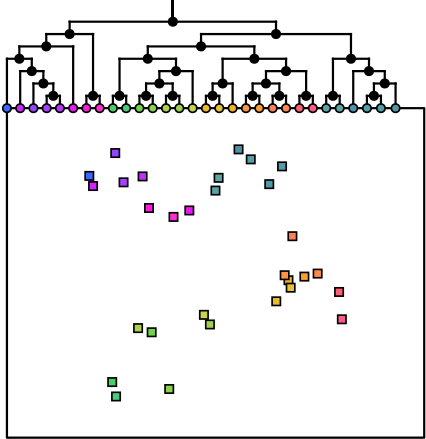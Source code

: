 <?xml version="1.0"?>
<!DOCTYPE ipe SYSTEM "ipe.dtd">
<ipe version="70218" creator="Ipe 7.2.26">
<info created="D:20250120163718" modified="D:20250130143719"/>
<ipestyle name="basic">
<symbol name="arrow/arc(spx)">
<path stroke="sym-stroke" fill="sym-stroke" pen="sym-pen">
0 0 m
-1 0.333 l
-1 -0.333 l
h
</path>
</symbol>
<symbol name="arrow/farc(spx)">
<path stroke="sym-stroke" fill="white" pen="sym-pen">
0 0 m
-1 0.333 l
-1 -0.333 l
h
</path>
</symbol>
<symbol name="arrow/ptarc(spx)">
<path stroke="sym-stroke" fill="sym-stroke" pen="sym-pen">
0 0 m
-1 0.333 l
-0.8 0 l
-1 -0.333 l
h
</path>
</symbol>
<symbol name="arrow/fptarc(spx)">
<path stroke="sym-stroke" fill="white" pen="sym-pen">
0 0 m
-1 0.333 l
-0.8 0 l
-1 -0.333 l
h
</path>
</symbol>
<symbol name="mark/circle(sx)" transformations="translations">
<path fill="sym-stroke">
0.6 0 0 0.6 0 0 e
0.4 0 0 0.4 0 0 e
</path>
</symbol>
<symbol name="mark/disk(sx)" transformations="translations">
<path fill="sym-stroke">
0.6 0 0 0.6 0 0 e
</path>
</symbol>
<symbol name="mark/fdisk(sfx)" transformations="translations">
<group>
<path fill="sym-fill">
0.5 0 0 0.5 0 0 e
</path>
<path fill="sym-stroke" fillrule="eofill">
0.6 0 0 0.6 0 0 e
0.4 0 0 0.4 0 0 e
</path>
</group>
</symbol>
<symbol name="mark/box(sx)" transformations="translations">
<path fill="sym-stroke" fillrule="eofill">
-0.6 -0.6 m
0.6 -0.6 l
0.6 0.6 l
-0.6 0.6 l
h
-0.4 -0.4 m
0.4 -0.4 l
0.4 0.4 l
-0.4 0.4 l
h
</path>
</symbol>
<symbol name="mark/square(sx)" transformations="translations">
<path fill="sym-stroke">
-0.6 -0.6 m
0.6 -0.6 l
0.6 0.6 l
-0.6 0.6 l
h
</path>
</symbol>
<symbol name="mark/fsquare(sfx)" transformations="translations">
<group>
<path fill="sym-fill">
-0.5 -0.5 m
0.5 -0.5 l
0.5 0.5 l
-0.5 0.5 l
h
</path>
<path fill="sym-stroke" fillrule="eofill">
-0.6 -0.6 m
0.6 -0.6 l
0.6 0.6 l
-0.6 0.6 l
h
-0.4 -0.4 m
0.4 -0.4 l
0.4 0.4 l
-0.4 0.4 l
h
</path>
</group>
</symbol>
<symbol name="mark/cross(sx)" transformations="translations">
<group>
<path fill="sym-stroke">
-0.43 -0.57 m
0.57 0.43 l
0.43 0.57 l
-0.57 -0.43 l
h
</path>
<path fill="sym-stroke">
-0.43 0.57 m
0.57 -0.43 l
0.43 -0.57 l
-0.57 0.43 l
h
</path>
</group>
</symbol>
<symbol name="arrow/fnormal(spx)">
<path stroke="sym-stroke" fill="white" pen="sym-pen">
0 0 m
-1 0.333 l
-1 -0.333 l
h
</path>
</symbol>
<symbol name="arrow/pointed(spx)">
<path stroke="sym-stroke" fill="sym-stroke" pen="sym-pen">
0 0 m
-1 0.333 l
-0.8 0 l
-1 -0.333 l
h
</path>
</symbol>
<symbol name="arrow/fpointed(spx)">
<path stroke="sym-stroke" fill="white" pen="sym-pen">
0 0 m
-1 0.333 l
-0.8 0 l
-1 -0.333 l
h
</path>
</symbol>
<symbol name="arrow/linear(spx)">
<path stroke="sym-stroke" pen="sym-pen">
-1 0.333 m
0 0 l
-1 -0.333 l
</path>
</symbol>
<symbol name="arrow/fdouble(spx)">
<path stroke="sym-stroke" fill="white" pen="sym-pen">
0 0 m
-1 0.333 l
-1 -0.333 l
h
-1 0 m
-2 0.333 l
-2 -0.333 l
h
</path>
</symbol>
<symbol name="arrow/double(spx)">
<path stroke="sym-stroke" fill="sym-stroke" pen="sym-pen">
0 0 m
-1 0.333 l
-1 -0.333 l
h
-1 0 m
-2 0.333 l
-2 -0.333 l
h
</path>
</symbol>
<symbol name="arrow/mid-normal(spx)">
<path stroke="sym-stroke" fill="sym-stroke" pen="sym-pen">
0.5 0 m
-0.5 0.333 l
-0.5 -0.333 l
h
</path>
</symbol>
<symbol name="arrow/mid-fnormal(spx)">
<path stroke="sym-stroke" fill="white" pen="sym-pen">
0.5 0 m
-0.5 0.333 l
-0.5 -0.333 l
h
</path>
</symbol>
<symbol name="arrow/mid-pointed(spx)">
<path stroke="sym-stroke" fill="sym-stroke" pen="sym-pen">
0.5 0 m
-0.5 0.333 l
-0.3 0 l
-0.5 -0.333 l
h
</path>
</symbol>
<symbol name="arrow/mid-fpointed(spx)">
<path stroke="sym-stroke" fill="white" pen="sym-pen">
0.5 0 m
-0.5 0.333 l
-0.3 0 l
-0.5 -0.333 l
h
</path>
</symbol>
<symbol name="arrow/mid-double(spx)">
<path stroke="sym-stroke" fill="sym-stroke" pen="sym-pen">
1 0 m
0 0.333 l
0 -0.333 l
h
0 0 m
-1 0.333 l
-1 -0.333 l
h
</path>
</symbol>
<symbol name="arrow/mid-fdouble(spx)">
<path stroke="sym-stroke" fill="white" pen="sym-pen">
1 0 m
0 0.333 l
0 -0.333 l
h
0 0 m
-1 0.333 l
-1 -0.333 l
h
</path>
</symbol>
<anglesize name="22.5 deg" value="22.5"/>
<anglesize name="30 deg" value="30"/>
<anglesize name="45 deg" value="45"/>
<anglesize name="60 deg" value="60"/>
<anglesize name="90 deg" value="90"/>
<arrowsize name="large" value="10"/>
<arrowsize name="small" value="5"/>
<arrowsize name="tiny" value="3"/>
<color name="blue" value="0 0 1"/>
<color name="brown" value="0.647 0.165 0.165"/>
<color name="darkblue" value="0 0 0.545"/>
<color name="darkcyan" value="0 0.545 0.545"/>
<color name="darkgray" value="0.663"/>
<color name="darkgreen" value="0 0.392 0"/>
<color name="darkmagenta" value="0.545 0 0.545"/>
<color name="darkorange" value="1 0.549 0"/>
<color name="darkred" value="0.545 0 0"/>
<color name="gold" value="1 0.843 0"/>
<color name="gray" value="0.745"/>
<color name="green" value="0 1 0"/>
<color name="lightblue" value="0.678 0.847 0.902"/>
<color name="lightcyan" value="0.878 1 1"/>
<color name="lightgray" value="0.827"/>
<color name="lightgreen" value="0.565 0.933 0.565"/>
<color name="lightyellow" value="1 1 0.878"/>
<color name="navy" value="0 0 0.502"/>
<color name="orange" value="1 0.647 0"/>
<color name="pink" value="1 0.753 0.796"/>
<color name="purple" value="0.627 0.125 0.941"/>
<color name="red" value="1 0 0"/>
<color name="seagreen" value="0.18 0.545 0.341"/>
<color name="turquoise" value="0.251 0.878 0.816"/>
<color name="violet" value="0.933 0.51 0.933"/>
<color name="yellow" value="1 1 0"/>
<dashstyle name="dash dot dotted" value="[4 2 1 2 1 2] 0"/>
<dashstyle name="dash dotted" value="[4 2 1 2] 0"/>
<dashstyle name="dashed" value="[4] 0"/>
<dashstyle name="dotted" value="[1 3] 0"/>
<gridsize name="10 pts (~3.5 mm)" value="10"/>
<gridsize name="14 pts (~5 mm)" value="14"/>
<gridsize name="16 pts (~6 mm)" value="16"/>
<gridsize name="20 pts (~7 mm)" value="20"/>
<gridsize name="28 pts (~10 mm)" value="28"/>
<gridsize name="32 pts (~12 mm)" value="32"/>
<gridsize name="4 pts" value="4"/>
<gridsize name="56 pts (~20 mm)" value="56"/>
<gridsize name="8 pts (~3 mm)" value="8"/>
<opacity name="10%" value="0.1"/>
<opacity name="30%" value="0.3"/>
<opacity name="50%" value="0.5"/>
<opacity name="75%" value="0.75"/>
<pen name="fat" value="1.2"/>
<pen name="heavier" value="0.8"/>
<pen name="ultrafat" value="2"/>
<symbolsize name="large" value="5"/>
<symbolsize name="small" value="2"/>
<symbolsize name="tiny" value="1.1"/>
<textsize name="Huge" value="\Huge"/>
<textsize name="LARGE" value="\LARGE"/>
<textsize name="Large" value="\Large"/>
<textsize name="footnote" value="\footnotesize"/>
<textsize name="huge" value="\huge"/>
<textsize name="large" value="\large"/>
<textsize name="script" value="\scriptsize"/>
<textsize name="small" value="\small"/>
<textsize name="tiny" value="\tiny"/>
<textstyle name="center" begin="\begin{center}" end="\end{center}"/>
<textstyle name="item" begin="\begin{itemize}\item{}" end="\end{itemize}"/>
<textstyle name="itemize" begin="\begin{itemize}" end="\end{itemize}"/>
<tiling name="falling" angle="-60" step="4" width="1"/>
<tiling name="rising" angle="30" step="4" width="1"/>
</ipestyle>
<page>
<layer name="alpha"/>
<view layers="alpha" active="alpha"/>
<path layer="alpha" matrix="14.8262 0 0 14.8262 224.922 438.498" stroke="0" pen="heavier" cap="2" opacity="255" stroke-opacity="opaque">
-4.26481 -3.96184 m
5.8672 -3.96184 l
5.8672 4.03816 l
-4.26481 4.03816 l
-4.26481 -3.96184 l
h
</path>
<path matrix="14.8262 0 0 14.8262 224.922 438.498" stroke="0" pen="heavier" cap="2" opacity="255" stroke-opacity="opaque">
-0.236851 6.13816 m
-0.236851 6.63816 l
</path>
<path matrix="14.8262 0 0 14.8262 224.922 438.498" stroke="0" pen="heavier" cap="2" opacity="255" stroke-opacity="opaque">
-0.236851 6.13816 m
-0.236851 6.63816 l
</path>
<path matrix="14.8262 0 0 14.8262 224.922 438.498" stroke="0" pen="heavier" cap="2" opacity="255" stroke-opacity="opaque">
3.16222 4.33816 m
2.83703 4.33816 l
</path>
<path matrix="14.8262 0 0 14.8262 224.922 438.498" stroke="0" pen="heavier" cap="2" opacity="255" stroke-opacity="opaque">
3.16222 4.03816 m
3.16222 4.33816 l
</path>
<path matrix="14.8262 0 0 14.8262 224.922 438.498" stroke="0" pen="heavier" cap="2" opacity="255" stroke-opacity="opaque">
2.83703 4.03816 m
2.83703 4.33816 l
</path>
<path matrix="14.8262 0 0 14.8262 224.922 438.498" stroke="0" pen="heavier" cap="2" opacity="255" stroke-opacity="opaque">
-0.236851 6.13816 m
-0.236851 6.63816 l
</path>
<path matrix="14.8262 0 0 14.8262 224.922 438.498" stroke="0" pen="heavier" cap="2" opacity="255" stroke-opacity="opaque">
-0.236851 6.13816 m
-0.236851 6.63816 l
</path>
<path matrix="14.8262 0 0 14.8262 224.922 438.498" stroke="0" pen="heavier" cap="2" opacity="255" stroke-opacity="opaque">
-0.236851 6.13816 m
-0.236851 6.63816 l
</path>
<path matrix="14.8262 0 0 14.8262 224.922 438.498" stroke="0" pen="heavier" cap="2" opacity="255" stroke-opacity="opaque">
2.1873 4.33816 m
2.51204 4.33816 l
</path>
<path matrix="14.8262 0 0 14.8262 224.922 438.498" stroke="0" pen="heavier" cap="2" opacity="255" stroke-opacity="opaque">
2.1873 4.03816 m
2.1873 4.33816 l
</path>
<path matrix="14.8262 0 0 14.8262 224.922 438.498" stroke="0" pen="heavier" cap="2" opacity="255" stroke-opacity="opaque">
2.51204 4.03816 m
2.51204 4.33816 l
</path>
<path matrix="14.8262 0 0 14.8262 224.922 438.498" stroke="0" pen="heavier" cap="2" opacity="255" stroke-opacity="opaque">
-0.236851 6.13816 m
-0.236851 6.63816 l
</path>
<path matrix="14.8262 0 0 14.8262 224.922 438.498" stroke="0" pen="heavier" cap="2" opacity="255" stroke-opacity="opaque">
-0.236851 6.13816 m
-0.236851 6.63816 l
</path>
<path matrix="14.8262 0 0 14.8262 224.922 438.498" stroke="0" pen="heavier" cap="2" opacity="255" stroke-opacity="opaque">
-0.236851 6.13816 m
-0.236851 6.63816 l
</path>
<path matrix="14.8262 0 0 14.8262 224.922 438.498" stroke="0" pen="heavier" cap="2" opacity="255" stroke-opacity="opaque">
1.53871 4.33816 m
1.8629 4.33816 l
</path>
<path matrix="14.8262 0 0 14.8262 224.922 438.498" stroke="0" pen="heavier" cap="2" opacity="255" stroke-opacity="opaque">
1.53871 4.03816 m
1.53871 4.33816 l
</path>
<path matrix="14.8262 0 0 14.8262 224.922 438.498" stroke="0" pen="heavier" cap="2" opacity="255" stroke-opacity="opaque">
1.8629 4.03816 m
1.8629 4.33816 l
</path>
<path matrix="14.8262 0 0 14.8262 224.922 438.498" stroke="0" pen="heavier" cap="2" opacity="255" stroke-opacity="opaque">
-0.236851 6.13816 m
-0.236851 6.63816 l
</path>
<path matrix="14.8262 0 0 14.8262 224.922 438.498" stroke="0" pen="heavier" cap="2" opacity="255" stroke-opacity="opaque">
2.34967 4.63816 m
1.70081 4.63816 l
</path>
<path matrix="14.8262 0 0 14.8262 224.922 438.498" stroke="0" pen="heavier" cap="2" opacity="255" stroke-opacity="opaque">
2.34967 4.33816 m
2.34967 4.63816 l
</path>
<path matrix="14.8262 0 0 14.8262 224.922 438.498" stroke="0" pen="heavier" cap="2" opacity="255" stroke-opacity="opaque">
1.70081 4.33816 m
1.70081 4.63816 l
</path>
<path matrix="14.8262 0 0 14.8262 224.922 438.498" stroke="0" pen="heavier" cap="2" opacity="255" stroke-opacity="opaque">
-0.236851 6.13816 m
-0.236851 6.63816 l
</path>
<path matrix="14.8262 0 0 14.8262 224.922 438.498" stroke="0" pen="heavier" cap="2" opacity="255" stroke-opacity="opaque">
2.99962 4.93816 m
2.02524 4.93816 l
</path>
<path matrix="14.8262 0 0 14.8262 224.922 438.498" stroke="0" pen="heavier" cap="2" opacity="255" stroke-opacity="opaque">
2.99962 4.33816 m
2.99962 4.93816 l
</path>
<path matrix="14.8262 0 0 14.8262 224.922 438.498" stroke="0" pen="heavier" cap="2" opacity="255" stroke-opacity="opaque">
2.02524 4.63816 m
2.02524 4.93816 l
</path>
<path matrix="14.8262 0 0 14.8262 224.922 438.498" stroke="0" pen="heavier" cap="2" opacity="255" stroke-opacity="opaque">
-0.236851 6.13816 m
-0.236851 6.63816 l
</path>
<path matrix="14.8262 0 0 14.8262 224.922 438.498" stroke="0" pen="heavier" cap="2" opacity="255" stroke-opacity="opaque">
-0.236851 6.13816 m
-0.236851 6.63816 l
</path>
<path matrix="14.8262 0 0 14.8262 224.922 438.498" stroke="0" pen="heavier" cap="2" opacity="255" stroke-opacity="opaque">
-0.236851 6.13816 m
-0.236851 6.63816 l
</path>
<path matrix="14.8262 0 0 14.8262 224.922 438.498" stroke="0" pen="heavier" cap="2" opacity="255" stroke-opacity="opaque">
-0.236851 6.13816 m
-0.236851 6.63816 l
</path>
<path matrix="14.8262 0 0 14.8262 224.922 438.498" stroke="0" pen="heavier" cap="2" opacity="255" stroke-opacity="opaque">
0.567373 4.33816 m
0.891006 4.33816 l
</path>
<path matrix="14.8262 0 0 14.8262 224.922 438.498" stroke="0" pen="heavier" cap="2" opacity="255" stroke-opacity="opaque">
0.567373 4.03816 m
0.567373 4.33816 l
</path>
<path matrix="14.8262 0 0 14.8262 224.922 438.498" stroke="0" pen="heavier" cap="2" opacity="255" stroke-opacity="opaque">
0.891006 4.03816 m
0.891006 4.33816 l
</path>
<path matrix="14.8262 0 0 14.8262 224.922 438.498" stroke="0" pen="heavier" cap="2" opacity="255" stroke-opacity="opaque">
-0.236851 6.13816 m
-0.236851 6.63816 l
</path>
<path matrix="14.8262 0 0 14.8262 224.922 438.498" stroke="0" pen="heavier" cap="2" opacity="255" stroke-opacity="opaque">
1.21477 4.63816 m
0.729189 4.63816 l
</path>
<path matrix="14.8262 0 0 14.8262 224.922 438.498" stroke="0" pen="heavier" cap="2" opacity="255" stroke-opacity="opaque">
1.21477 4.03816 m
1.21477 4.63816 l
</path>
<path matrix="14.8262 0 0 14.8262 224.922 438.498" stroke="0" pen="heavier" cap="2" opacity="255" stroke-opacity="opaque">
0.729189 4.33816 m
0.729189 4.63816 l
</path>
<path matrix="14.8262 0 0 14.8262 224.922 438.498" stroke="0" pen="heavier" cap="2" opacity="255" stroke-opacity="opaque">
-0.236851 6.13816 m
-0.236851 6.63816 l
</path>
<path matrix="14.8262 0 0 14.8262 224.922 438.498" stroke="0" pen="heavier" cap="2" opacity="255" stroke-opacity="opaque">
2.51243 5.23816 m
0.971978 5.23816 l
</path>
<path matrix="14.8262 0 0 14.8262 224.922 438.498" stroke="0" pen="heavier" cap="2" opacity="255" stroke-opacity="opaque">
2.51243 4.93816 m
2.51243 5.23816 l
</path>
<path matrix="14.8262 0 0 14.8262 224.922 438.498" stroke="0" pen="heavier" cap="2" opacity="255" stroke-opacity="opaque">
0.971978 4.63816 m
0.971978 5.23816 l
</path>
<path matrix="14.8262 0 0 14.8262 224.922 438.498" stroke="0" pen="heavier" cap="2" opacity="255" stroke-opacity="opaque">
-0.236851 6.13816 m
-0.236851 6.63816 l
</path>
<path matrix="14.8262 0 0 14.8262 224.922 438.498" stroke="0" pen="heavier" cap="2" opacity="255" stroke-opacity="opaque">
-0.236851 6.13816 m
-0.236851 6.63816 l
</path>
<path matrix="14.8262 0 0 14.8262 224.922 438.498" stroke="0" pen="heavier" cap="2" opacity="255" stroke-opacity="opaque">
-0.236851 6.13816 m
-0.236851 6.63816 l
</path>
<path matrix="14.8262 0 0 14.8262 224.922 438.498" stroke="0" pen="heavier" cap="2" opacity="255" stroke-opacity="opaque">
-0.236851 6.13816 m
-0.236851 6.63816 l
</path>
<path matrix="14.8262 0 0 14.8262 224.922 438.498" stroke="0" pen="heavier" cap="2" opacity="255" stroke-opacity="opaque">
-0.402347 4.33816 m
-0.0793523 4.33816 l
</path>
<path matrix="14.8262 0 0 14.8262 224.922 438.498" stroke="0" pen="heavier" cap="2" opacity="255" stroke-opacity="opaque">
-0.402347 4.03816 m
-0.402347 4.33816 l
</path>
<path matrix="14.8262 0 0 14.8262 224.922 438.498" stroke="0" pen="heavier" cap="2" opacity="255" stroke-opacity="opaque">
-0.0793523 4.03816 m
-0.0793523 4.33816 l
</path>
<path matrix="14.8262 0 0 14.8262 224.922 438.498" stroke="0" pen="heavier" cap="2" opacity="255" stroke-opacity="opaque">
-0.236851 6.13816 m
-0.236851 6.63816 l
</path>
<path matrix="14.8262 0 0 14.8262 224.922 438.498" stroke="0" pen="heavier" cap="2" opacity="255" stroke-opacity="opaque">
-0.236851 6.13816 m
-0.236851 6.63816 l
</path>
<path matrix="14.8262 0 0 14.8262 224.922 438.498" stroke="0" pen="heavier" cap="2" opacity="255" stroke-opacity="opaque">
-0.236851 6.13816 m
-0.236851 6.63816 l
</path>
<path matrix="14.8262 0 0 14.8262 224.922 438.498" stroke="0" pen="heavier" cap="2" opacity="255" stroke-opacity="opaque">
-0.725016 4.33816 m
-1.04746 4.33816 l
</path>
<path matrix="14.8262 0 0 14.8262 224.922 438.498" stroke="0" pen="heavier" cap="2" opacity="255" stroke-opacity="opaque">
-0.725016 4.03816 m
-0.725016 4.33816 l
</path>
<path matrix="14.8262 0 0 14.8262 224.922 438.498" stroke="0" pen="heavier" cap="2" opacity="255" stroke-opacity="opaque">
-1.04746 4.03816 m
-1.04746 4.33816 l
</path>
<path matrix="14.8262 0 0 14.8262 224.922 438.498" stroke="0" pen="heavier" cap="2" opacity="255" stroke-opacity="opaque">
-0.236851 6.13816 m
-0.236851 6.63816 l
</path>
<path matrix="14.8262 0 0 14.8262 224.922 438.498" stroke="0" pen="heavier" cap="2" opacity="255" stroke-opacity="opaque">
-0.24085 4.63816 m
-0.886238 4.63816 l
</path>
<path matrix="14.8262 0 0 14.8262 224.922 438.498" stroke="0" pen="heavier" cap="2" opacity="255" stroke-opacity="opaque">
-0.24085 4.33816 m
-0.24085 4.63816 l
</path>
<path matrix="14.8262 0 0 14.8262 224.922 438.498" stroke="0" pen="heavier" cap="2" opacity="255" stroke-opacity="opaque">
-0.886238 4.33816 m
-0.886238 4.63816 l
</path>
<path matrix="14.8262 0 0 14.8262 224.922 438.498" stroke="0" pen="heavier" cap="2" opacity="255" stroke-opacity="opaque">
-0.236851 6.13816 m
-0.236851 6.63816 l
</path>
<path matrix="14.8262 0 0 14.8262 224.922 438.498" stroke="0" pen="heavier" cap="2" opacity="255" stroke-opacity="opaque">
0.243866 4.93816 m
-0.563544 4.93816 l
</path>
<path matrix="14.8262 0 0 14.8262 224.922 438.498" stroke="0" pen="heavier" cap="2" opacity="255" stroke-opacity="opaque">
0.243866 4.03816 m
0.243866 4.93816 l
</path>
<path matrix="14.8262 0 0 14.8262 224.922 438.498" stroke="0" pen="heavier" cap="2" opacity="255" stroke-opacity="opaque">
-0.563544 4.63816 m
-0.563544 4.93816 l
</path>
<path matrix="14.8262 0 0 14.8262 224.922 438.498" stroke="0" pen="heavier" cap="2" opacity="255" stroke-opacity="opaque">
-0.236851 6.13816 m
-0.236851 6.63816 l
</path>
<path matrix="14.8262 0 0 14.8262 224.922 438.498" stroke="0" pen="heavier" cap="2" opacity="255" stroke-opacity="opaque">
-0.236851 6.13816 m
-0.236851 6.63816 l
</path>
<path matrix="14.8262 0 0 14.8262 224.922 438.498" stroke="0" pen="heavier" cap="2" opacity="255" stroke-opacity="opaque">
-0.236851 6.13816 m
-0.236851 6.63816 l
</path>
<path matrix="14.8262 0 0 14.8262 224.922 438.498" stroke="0" pen="heavier" cap="2" opacity="255" stroke-opacity="opaque">
-1.69172 4.33816 m
-1.3697 4.33816 l
</path>
<path matrix="14.8262 0 0 14.8262 224.922 438.498" stroke="0" pen="heavier" cap="2" opacity="255" stroke-opacity="opaque">
-1.69172 4.03816 m
-1.69172 4.33816 l
</path>
<path matrix="14.8262 0 0 14.8262 224.922 438.498" stroke="0" pen="heavier" cap="2" opacity="255" stroke-opacity="opaque">
-1.3697 4.03816 m
-1.3697 4.33816 l
</path>
<path matrix="14.8262 0 0 14.8262 224.922 438.498" stroke="0" pen="heavier" cap="2" opacity="255" stroke-opacity="opaque">
-0.236851 6.13816 m
-0.236851 6.63816 l
</path>
<path matrix="14.8262 0 0 14.8262 224.922 438.498" stroke="0" pen="heavier" cap="2" opacity="255" stroke-opacity="opaque">
-0.159839 5.23816 m
-1.53071 5.23816 l
</path>
<path matrix="14.8262 0 0 14.8262 224.922 438.498" stroke="0" pen="heavier" cap="2" opacity="255" stroke-opacity="opaque">
-0.159839 4.93816 m
-0.159839 5.23816 l
</path>
<path matrix="14.8262 0 0 14.8262 224.922 438.498" stroke="0" pen="heavier" cap="2" opacity="255" stroke-opacity="opaque">
-1.53071 4.33816 m
-1.53071 5.23816 l
</path>
<path matrix="14.8262 0 0 14.8262 224.922 438.498" stroke="0" pen="heavier" cap="2" opacity="255" stroke-opacity="opaque">
-0.236851 6.13816 m
-0.236851 6.63816 l
</path>
<path matrix="14.8262 0 0 14.8262 224.922 438.498" stroke="0" pen="heavier" cap="2" opacity="255" stroke-opacity="opaque">
1.7422 5.53816 m
-0.845273 5.53816 l
</path>
<path matrix="14.8262 0 0 14.8262 224.922 438.498" stroke="0" pen="heavier" cap="2" opacity="255" stroke-opacity="opaque">
1.7422 5.23816 m
1.7422 5.53816 l
</path>
<path matrix="14.8262 0 0 14.8262 224.922 438.498" stroke="0" pen="heavier" cap="2" opacity="255" stroke-opacity="opaque">
-0.845273 5.23816 m
-0.845273 5.53816 l
</path>
<path matrix="14.8262 0 0 14.8262 224.922 438.498" stroke="0" pen="heavier" cap="2" opacity="255" stroke-opacity="opaque">
-0.236851 6.13816 m
-0.236851 6.63816 l
</path>
<path matrix="14.8262 0 0 14.8262 224.922 438.498" stroke="0" pen="heavier" cap="2" opacity="255" stroke-opacity="opaque">
-0.236851 6.13816 m
-0.236851 6.63816 l
</path>
<path matrix="14.8262 0 0 14.8262 224.922 438.498" stroke="0" pen="heavier" cap="2" opacity="255" stroke-opacity="opaque">
-0.236851 6.13816 m
-0.236851 6.63816 l
</path>
<path matrix="14.8262 0 0 14.8262 224.922 438.498" stroke="0" pen="heavier" cap="2" opacity="255" stroke-opacity="opaque">
3.81456 4.33816 m
3.48767 4.33816 l
</path>
<path matrix="14.8262 0 0 14.8262 224.922 438.498" stroke="0" pen="heavier" cap="2" opacity="255" stroke-opacity="opaque">
3.81456 4.03816 m
3.81456 4.33816 l
</path>
<path matrix="14.8262 0 0 14.8262 224.922 438.498" stroke="0" pen="heavier" cap="2" opacity="255" stroke-opacity="opaque">
3.48767 4.03816 m
3.48767 4.33816 l
</path>
<path matrix="14.8262 0 0 14.8262 224.922 438.498" stroke="0" pen="heavier" cap="2" opacity="255" stroke-opacity="opaque">
-0.236851 6.13816 m
-0.236851 6.63816 l
</path>
<path matrix="14.8262 0 0 14.8262 224.922 438.498" stroke="0" pen="heavier" cap="2" opacity="255" stroke-opacity="opaque">
-0.236851 6.13816 m
-0.236851 6.63816 l
</path>
<path matrix="14.8262 0 0 14.8262 224.922 438.498" stroke="0" pen="heavier" cap="2" opacity="255" stroke-opacity="opaque">
-0.236851 6.13816 m
-0.236851 6.63816 l
</path>
<path matrix="14.8262 0 0 14.8262 224.922 438.498" stroke="0" pen="heavier" cap="2" opacity="255" stroke-opacity="opaque">
4.47633 4.33816 m
4.81596 4.33816 l
</path>
<path matrix="14.8262 0 0 14.8262 224.922 438.498" stroke="0" pen="heavier" cap="2" opacity="255" stroke-opacity="opaque">
4.47633 4.03816 m
4.47633 4.33816 l
</path>
<path matrix="14.8262 0 0 14.8262 224.922 438.498" stroke="0" pen="heavier" cap="2" opacity="255" stroke-opacity="opaque">
4.81596 4.03816 m
4.81596 4.33816 l
</path>
<path matrix="14.8262 0 0 14.8262 224.922 438.498" stroke="0" pen="heavier" cap="2" opacity="255" stroke-opacity="opaque">
-0.236851 6.13816 m
-0.236851 6.63816 l
</path>
<path matrix="14.8262 0 0 14.8262 224.922 438.498" stroke="0" pen="heavier" cap="2" opacity="255" stroke-opacity="opaque">
-0.236851 6.13816 m
-0.236851 6.63816 l
</path>
<path matrix="14.8262 0 0 14.8262 224.922 438.498" stroke="0" pen="heavier" cap="2" opacity="255" stroke-opacity="opaque">
4.64615 4.63816 m
5.1715 4.63816 l
</path>
<path matrix="14.8262 0 0 14.8262 224.922 438.498" stroke="0" pen="heavier" cap="2" opacity="255" stroke-opacity="opaque">
4.64615 4.33816 m
4.64615 4.63816 l
</path>
<path matrix="14.8262 0 0 14.8262 224.922 438.498" stroke="0" pen="heavier" cap="2" opacity="255" stroke-opacity="opaque">
5.1715 4.03816 m
5.1715 4.63816 l
</path>
<path matrix="14.8262 0 0 14.8262 224.922 438.498" stroke="0" pen="heavier" cap="2" opacity="255" stroke-opacity="opaque">
-0.236851 6.13816 m
-0.236851 6.63816 l
</path>
<path matrix="14.8262 0 0 14.8262 224.922 438.498" stroke="0" pen="heavier" cap="2" opacity="255" stroke-opacity="opaque">
-0.236851 6.13816 m
-0.236851 6.63816 l
</path>
<path matrix="14.8262 0 0 14.8262 224.922 438.498" stroke="0" pen="heavier" cap="2" opacity="255" stroke-opacity="opaque">
4.90883 4.93816 m
4.14369 4.93816 l
</path>
<path matrix="14.8262 0 0 14.8262 224.922 438.498" stroke="0" pen="heavier" cap="2" opacity="255" stroke-opacity="opaque">
4.90883 4.63816 m
4.90883 4.93816 l
</path>
<path matrix="14.8262 0 0 14.8262 224.922 438.498" stroke="0" pen="heavier" cap="2" opacity="255" stroke-opacity="opaque">
4.14369 4.03816 m
4.14369 4.93816 l
</path>
<path matrix="14.8262 0 0 14.8262 224.922 438.498" stroke="0" pen="heavier" cap="2" opacity="255" stroke-opacity="opaque">
-0.236851 6.13816 m
-0.236851 6.63816 l
</path>
<path matrix="14.8262 0 0 14.8262 224.922 438.498" stroke="0" pen="heavier" cap="2" opacity="255" stroke-opacity="opaque">
3.65111 5.23816 m
4.52626 5.23816 l
</path>
<path matrix="14.8262 0 0 14.8262 224.922 438.498" stroke="0" pen="heavier" cap="2" opacity="255" stroke-opacity="opaque">
3.65111 4.33816 m
3.65111 5.23816 l
</path>
<path matrix="14.8262 0 0 14.8262 224.922 438.498" stroke="0" pen="heavier" cap="2" opacity="255" stroke-opacity="opaque">
4.52626 4.93816 m
4.52626 5.23816 l
</path>
<path matrix="14.8262 0 0 14.8262 224.922 438.498" stroke="0" pen="heavier" cap="2" opacity="255" stroke-opacity="opaque">
-0.236851 6.13816 m
-0.236851 6.63816 l
</path>
<path matrix="14.8262 0 0 14.8262 224.922 438.498" stroke="0" pen="heavier" cap="2" opacity="255" stroke-opacity="opaque">
0.448466 5.83816 m
4.08869 5.83816 l
</path>
<path matrix="14.8262 0 0 14.8262 224.922 438.498" stroke="0" pen="heavier" cap="2" opacity="255" stroke-opacity="opaque">
0.448466 5.53816 m
0.448466 5.83816 l
</path>
<path matrix="14.8262 0 0 14.8262 224.922 438.498" stroke="0" pen="heavier" cap="2" opacity="255" stroke-opacity="opaque">
4.08869 5.23816 m
4.08869 5.83816 l
</path>
<path matrix="14.8262 0 0 14.8262 224.922 438.498" stroke="0" pen="heavier" cap="2" opacity="255" stroke-opacity="opaque">
-0.236851 6.13816 m
-0.236851 6.63816 l
</path>
<path matrix="14.8262 0 0 14.8262 224.922 438.498" stroke="0" pen="heavier" cap="2" opacity="255" stroke-opacity="opaque">
-0.236851 6.13816 m
-0.236851 6.63816 l
</path>
<path matrix="14.8262 0 0 14.8262 224.922 438.498" stroke="0" pen="heavier" cap="2" opacity="255" stroke-opacity="opaque">
-0.236851 6.13816 m
-0.236851 6.63816 l
</path>
<path matrix="14.8262 0 0 14.8262 224.922 438.498" stroke="0" pen="heavier" cap="2" opacity="255" stroke-opacity="opaque">
-0.236851 6.13816 m
-0.236851 6.63816 l
</path>
<path matrix="14.8262 0 0 14.8262 224.922 438.498" stroke="0" pen="heavier" cap="2" opacity="255" stroke-opacity="opaque">
-0.236851 6.13816 m
-0.236851 6.63816 l
</path>
<path matrix="14.8262 0 0 14.8262 224.922 438.498" stroke="0" pen="heavier" cap="2" opacity="255" stroke-opacity="opaque">
-3.3001 4.33816 m
-2.97853 4.33816 l
</path>
<path matrix="14.8262 0 0 14.8262 224.922 438.498" stroke="0" pen="heavier" cap="2" opacity="255" stroke-opacity="opaque">
-3.3001 4.03816 m
-3.3001 4.33816 l
</path>
<path matrix="14.8262 0 0 14.8262 224.922 438.498" stroke="0" pen="heavier" cap="2" opacity="255" stroke-opacity="opaque">
-2.97853 4.03816 m
-2.97853 4.33816 l
</path>
<path matrix="14.8262 0 0 14.8262 224.922 438.498" stroke="0" pen="heavier" cap="2" opacity="255" stroke-opacity="opaque">
-0.236851 6.13816 m
-0.236851 6.63816 l
</path>
<path matrix="14.8262 0 0 14.8262 224.922 438.498" stroke="0" pen="heavier" cap="2" opacity="255" stroke-opacity="opaque">
-3.62165 4.63816 m
-3.13932 4.63816 l
</path>
<path matrix="14.8262 0 0 14.8262 224.922 438.498" stroke="0" pen="heavier" cap="2" opacity="255" stroke-opacity="opaque">
-3.62165 4.03816 m
-3.62165 4.63816 l
</path>
<path matrix="14.8262 0 0 14.8262 224.922 438.498" stroke="0" pen="heavier" cap="2" opacity="255" stroke-opacity="opaque">
-3.13932 4.33816 m
-3.13932 4.63816 l
</path>
<path matrix="14.8262 0 0 14.8262 224.922 438.498" stroke="0" pen="heavier" cap="2" opacity="255" stroke-opacity="opaque">
-0.236851 6.13816 m
-0.236851 6.63816 l
</path>
<path matrix="14.8262 0 0 14.8262 224.922 438.498" stroke="0" pen="heavier" cap="2" opacity="255" stroke-opacity="opaque">
-0.236851 6.13816 m
-0.236851 6.63816 l
</path>
<path matrix="14.8262 0 0 14.8262 224.922 438.498" stroke="0" pen="heavier" cap="2" opacity="255" stroke-opacity="opaque">
-3.38048 4.93816 m
-3.94321 4.93816 l
</path>
<path matrix="14.8262 0 0 14.8262 224.922 438.498" stroke="0" pen="heavier" cap="2" opacity="255" stroke-opacity="opaque">
-3.38048 4.63816 m
-3.38048 4.93816 l
</path>
<path matrix="14.8262 0 0 14.8262 224.922 438.498" stroke="0" pen="heavier" cap="2" opacity="255" stroke-opacity="opaque">
-3.94321 4.03816 m
-3.94321 4.93816 l
</path>
<path matrix="14.8262 0 0 14.8262 224.922 438.498" stroke="0" pen="heavier" cap="2" opacity="255" stroke-opacity="opaque">
-0.236851 6.13816 m
-0.236851 6.63816 l
</path>
<path matrix="14.8262 0 0 14.8262 224.922 438.498" stroke="0" pen="heavier" cap="2" opacity="255" stroke-opacity="opaque">
-4.26481 5.23816 m
-3.66185 5.23816 l
</path>
<path matrix="14.8262 0 0 14.8262 224.922 438.498" stroke="0" pen="heavier" cap="2" opacity="255" stroke-opacity="opaque">
-4.26481 4.03816 m
-4.26481 5.23816 l
</path>
<path matrix="14.8262 0 0 14.8262 224.922 438.498" stroke="0" pen="heavier" cap="2" opacity="255" stroke-opacity="opaque">
-3.66185 4.93816 m
-3.66185 5.23816 l
</path>
<path matrix="14.8262 0 0 14.8262 224.922 438.498" stroke="0" pen="heavier" cap="2" opacity="255" stroke-opacity="opaque">
-0.236851 6.13816 m
-0.236851 6.63816 l
</path>
<path matrix="14.8262 0 0 14.8262 224.922 438.498" stroke="0" pen="heavier" cap="2" opacity="255" stroke-opacity="opaque">
-0.236851 6.13816 m
-0.236851 6.63816 l
</path>
<path matrix="14.8262 0 0 14.8262 224.922 438.498" stroke="0" pen="heavier" cap="2" opacity="255" stroke-opacity="opaque">
-3.96333 5.53816 m
-2.65693 5.53816 l
</path>
<path matrix="14.8262 0 0 14.8262 224.922 438.498" stroke="0" pen="heavier" cap="2" opacity="255" stroke-opacity="opaque">
-3.96333 5.23816 m
-3.96333 5.53816 l
</path>
<path matrix="14.8262 0 0 14.8262 224.922 438.498" stroke="0" pen="heavier" cap="2" opacity="255" stroke-opacity="opaque">
-2.65693 4.03816 m
-2.65693 5.53816 l
</path>
<path matrix="14.8262 0 0 14.8262 224.922 438.498" stroke="0" pen="heavier" cap="2" opacity="255" stroke-opacity="opaque">
-0.236851 6.13816 m
-0.236851 6.63816 l
</path>
<path matrix="14.8262 0 0 14.8262 224.922 438.498" stroke="0" pen="heavier" cap="2" opacity="255" stroke-opacity="opaque">
-0.236851 6.13816 m
-0.236851 6.63816 l
</path>
<path matrix="14.8262 0 0 14.8262 224.922 438.498" stroke="0" pen="heavier" cap="2" opacity="255" stroke-opacity="opaque">
-0.236851 6.13816 m
-0.236851 6.63816 l
</path>
<path matrix="14.8262 0 0 14.8262 224.922 438.498" stroke="0" pen="heavier" cap="2" opacity="255" stroke-opacity="opaque">
-2.33529 4.33816 m
-2.01356 4.33816 l
</path>
<path matrix="14.8262 0 0 14.8262 224.922 438.498" stroke="0" pen="heavier" cap="2" opacity="255" stroke-opacity="opaque">
-2.33529 4.03816 m
-2.33529 4.33816 l
</path>
<path matrix="14.8262 0 0 14.8262 224.922 438.498" stroke="0" pen="heavier" cap="2" opacity="255" stroke-opacity="opaque">
-2.01356 4.03816 m
-2.01356 4.33816 l
</path>
<path matrix="14.8262 0 0 14.8262 224.922 438.498" stroke="0" pen="heavier" cap="2" opacity="255" stroke-opacity="opaque">
-0.236851 6.13816 m
-0.236851 6.63816 l
</path>
<path matrix="14.8262 0 0 14.8262 224.922 438.498" stroke="0" pen="heavier" cap="2" opacity="255" stroke-opacity="opaque">
-3.31013 5.83816 m
-2.17442 5.83816 l
</path>
<path matrix="14.8262 0 0 14.8262 224.922 438.498" stroke="0" pen="heavier" cap="2" opacity="255" stroke-opacity="opaque">
-3.31013 5.53816 m
-3.31013 5.83816 l
</path>
<path matrix="14.8262 0 0 14.8262 224.922 438.498" stroke="0" pen="heavier" cap="2" opacity="255" stroke-opacity="opaque">
-2.17442 4.33816 m
-2.17442 5.83816 l
</path>
<path matrix="14.8262 0 0 14.8262 224.922 438.498" stroke="0" pen="heavier" cap="2" opacity="255" stroke-opacity="opaque">
-0.236851 6.13816 m
-0.236851 6.63816 l
</path>
<path matrix="14.8262 0 0 14.8262 224.922 438.498" stroke="0" pen="heavier" cap="2" opacity="255" stroke-opacity="opaque">
2.26858 6.13816 m
-2.74228 6.13816 l
</path>
<path matrix="14.8262 0 0 14.8262 224.922 438.498" stroke="0" pen="heavier" cap="2" opacity="255" stroke-opacity="opaque">
2.26858 5.83816 m
2.26858 6.13816 l
</path>
<path matrix="14.8262 0 0 14.8262 224.922 438.498" stroke="0" pen="heavier" cap="2" opacity="255" stroke-opacity="opaque">
-2.74228 5.83816 m
-2.74228 6.13816 l
</path>
<path matrix="14.8262 0 0 14.8262 224.922 438.498" stroke="0" pen="heavier" cap="2" opacity="255" stroke-opacity="opaque">
-0.236851 6.13816 m
-0.236851 6.63816 l
</path>
<use matrix="14.8262 0 0 14.8262 224.922 438.498" name="mark/fdisk(sfx)" pos="3.16222 4.03816" size="normal" fill="1 0.356 0.537"/>
<use matrix="14.8262 0 0 14.8262 224.922 438.498" name="mark/fdisk(sfx)" pos="2.83703 4.03816" size="normal" fill="1 0.376 0.45"/>
<use matrix="14.8262 0 0 14.8262 224.922 438.498" name="mark/fdisk(sfx)" pos="2.99962 4.33816" size="normal" fill="0"/>
<use matrix="14.8262 0 0 14.8262 224.922 438.498" name="mark/fdisk(sfx)" pos="2.1873 4.03816" size="normal" fill="1 0.498 0.341"/>
<use matrix="14.8262 0 0 14.8262 224.922 438.498" name="mark/fdisk(sfx)" pos="2.51204 4.03816" size="normal" fill="1 0.549 0.301"/>
<use matrix="14.8262 0 0 14.8262 224.922 438.498" name="mark/fdisk(sfx)" pos="2.34967 4.33816" size="normal" fill="0"/>
<use matrix="14.8262 0 0 14.8262 224.922 438.498" name="mark/fdisk(sfx)" pos="1.53871 4.03816" size="normal" fill="1 0.584 0.258"/>
<use matrix="14.8262 0 0 14.8262 224.922 438.498" name="mark/fdisk(sfx)" pos="1.8629 4.03816" size="normal" fill="1 0.615 0.192"/>
<use matrix="14.8262 0 0 14.8262 224.922 438.498" name="mark/fdisk(sfx)" pos="1.70081 4.33816" size="normal" fill="0"/>
<use matrix="14.8262 0 0 14.8262 224.922 438.498" name="mark/fdisk(sfx)" pos="2.02524 4.63816" size="normal" fill="0"/>
<use matrix="14.8262 0 0 14.8262 224.922 438.498" name="mark/fdisk(sfx)" pos="2.51243 4.93816" size="normal" fill="0"/>
<use matrix="14.8262 0 0 14.8262 224.922 438.498" name="mark/fdisk(sfx)" pos="1.21477 4.03816" size="normal" fill="0.949 0.705 0.145"/>
<use matrix="14.8262 0 0 14.8262 224.922 438.498" name="mark/fdisk(sfx)" pos="0.567373 4.03816" size="normal" fill="0.921 0.733 0.184"/>
<use matrix="14.8262 0 0 14.8262 224.922 438.498" name="mark/fdisk(sfx)" pos="0.891006 4.03816" size="normal" fill="0.901 0.756 0.219"/>
<use matrix="14.8262 0 0 14.8262 224.922 438.498" name="mark/fdisk(sfx)" pos="0.729189 4.33816" size="normal" fill="0"/>
<use matrix="14.8262 0 0 14.8262 224.922 438.498" name="mark/fdisk(sfx)" pos="0.971978 4.63816" size="normal" fill="0"/>
<use matrix="14.8262 0 0 14.8262 224.922 438.498" name="mark/fdisk(sfx)" pos="1.7422 5.23816" size="normal" fill="0"/>
<use matrix="14.8262 0 0 14.8262 224.922 438.498" name="mark/fdisk(sfx)" pos="0.243866 4.03816" size="normal" fill="0.784 0.827 0.309"/>
<use matrix="14.8262 0 0 14.8262 224.922 438.498" name="mark/fdisk(sfx)" pos="-0.402347 4.03816" size="normal" fill="0.674 0.823 0.298"/>
<use matrix="14.8262 0 0 14.8262 224.922 438.498" name="mark/fdisk(sfx)" pos="-0.0793523 4.03816" size="normal" fill="0.611 0.823 0.294"/>
<use matrix="14.8262 0 0 14.8262 224.922 438.498" name="mark/fdisk(sfx)" pos="-0.24085 4.33816" size="normal" fill="0"/>
<use matrix="14.8262 0 0 14.8262 224.922 438.498" name="mark/fdisk(sfx)" pos="-0.725016 4.03816" size="normal" fill="0.541 0.823 0.286"/>
<use matrix="14.8262 0 0 14.8262 224.922 438.498" name="mark/fdisk(sfx)" pos="-1.04746 4.03816" size="normal" fill="0.447 0.823 0.282"/>
<use matrix="14.8262 0 0 14.8262 224.922 438.498" name="mark/fdisk(sfx)" pos="-0.886238 4.33816" size="normal" fill="0"/>
<use matrix="14.8262 0 0 14.8262 224.922 438.498" name="mark/fdisk(sfx)" pos="-0.563544 4.63816" size="normal" fill="0"/>
<use matrix="14.8262 0 0 14.8262 224.922 438.498" name="mark/fdisk(sfx)" pos="-0.159839 4.93816" size="normal" fill="0"/>
<use matrix="14.8262 0 0 14.8262 224.922 438.498" name="mark/fdisk(sfx)" pos="-1.69172 4.03816" size="normal" fill="0.286 0.807 0.407"/>
<use matrix="14.8262 0 0 14.8262 224.922 438.498" name="mark/fdisk(sfx)" pos="-1.3697 4.03816" size="normal" fill="0.298 0.788 0.486"/>
<use matrix="14.8262 0 0 14.8262 224.922 438.498" name="mark/fdisk(sfx)" pos="-1.53071 4.33816" size="normal" fill="0"/>
<use matrix="14.8262 0 0 14.8262 224.922 438.498" name="mark/fdisk(sfx)" pos="-0.845273 5.23816" size="normal" fill="0"/>
<use matrix="14.8262 0 0 14.8262 224.922 438.498" name="mark/fdisk(sfx)" pos="0.448466 5.53816" size="normal" fill="0"/>
<use matrix="14.8262 0 0 14.8262 224.922 438.498" name="mark/fdisk(sfx)" pos="3.81456 4.03816" size="normal" fill="0.345 0.662 0.643"/>
<use matrix="14.8262 0 0 14.8262 224.922 438.498" name="mark/fdisk(sfx)" pos="3.48767 4.03816" size="normal" fill="0.349 0.647 0.647"/>
<use matrix="14.8262 0 0 14.8262 224.922 438.498" name="mark/fdisk(sfx)" pos="3.65111 4.33816" size="normal" fill="0"/>
<use matrix="14.8262 0 0 14.8262 224.922 438.498" name="mark/fdisk(sfx)" pos="4.47633 4.03816" size="normal" fill="0.329 0.619 0.654"/>
<use matrix="14.8262 0 0 14.8262 224.922 438.498" name="mark/fdisk(sfx)" pos="4.81596 4.03816" size="normal" fill="0.321 0.607 0.658"/>
<use matrix="14.8262 0 0 14.8262 224.922 438.498" name="mark/fdisk(sfx)" pos="4.64615 4.33816" size="normal" fill="0"/>
<use matrix="14.8262 0 0 14.8262 224.922 438.498" name="mark/fdisk(sfx)" pos="5.1715 4.03816" size="normal" fill="0.313 0.592 0.662"/>
<use matrix="14.8262 0 0 14.8262 224.922 438.498" name="mark/fdisk(sfx)" pos="4.90883 4.63816" size="normal" fill="0"/>
<use matrix="14.8262 0 0 14.8262 224.922 438.498" name="mark/fdisk(sfx)" pos="4.14369 4.03816" size="normal" fill="0.301 0.58 0.67"/>
<use matrix="14.8262 0 0 14.8262 224.922 438.498" name="mark/fdisk(sfx)" pos="4.52626 4.93816" size="normal" fill="0"/>
<use matrix="14.8262 0 0 14.8262 224.922 438.498" name="mark/fdisk(sfx)" pos="4.08869 5.23816" size="normal" fill="0"/>
<use matrix="14.8262 0 0 14.8262 224.922 438.498" name="mark/fdisk(sfx)" pos="2.26858 5.83816" size="normal" fill="0"/>
<use matrix="14.8262 0 0 14.8262 224.922 438.498" name="mark/fdisk(sfx)" pos="-4.26481 4.03816" size="normal" fill="0.239 0.396 1"/>
<use matrix="14.8262 0 0 14.8262 224.922 438.498" name="mark/fdisk(sfx)" pos="-3.62165 4.03816" size="normal" fill="0.576 0.278 1"/>
<use matrix="14.8262 0 0 14.8262 224.922 438.498" name="mark/fdisk(sfx)" pos="-3.3001 4.03816" size="normal" fill="0.674 0.239 1"/>
<use matrix="14.8262 0 0 14.8262 224.922 438.498" name="mark/fdisk(sfx)" pos="-2.97853 4.03816" size="normal" fill="0.752 0.196 1"/>
<use matrix="14.8262 0 0 14.8262 224.922 438.498" name="mark/fdisk(sfx)" pos="-3.13932 4.33816" size="normal" fill="0"/>
<use matrix="14.8262 0 0 14.8262 224.922 438.498" name="mark/fdisk(sfx)" pos="-3.38048 4.63816" size="normal" fill="0"/>
<use matrix="14.8262 0 0 14.8262 224.922 438.498" name="mark/fdisk(sfx)" pos="-3.94321 4.03816" size="normal" fill="0.819 0.141 1"/>
<use matrix="14.8262 0 0 14.8262 224.922 438.498" name="mark/fdisk(sfx)" pos="-3.66185 4.93816" size="normal" fill="0"/>
<use matrix="14.8262 0 0 14.8262 224.922 438.498" name="mark/fdisk(sfx)" pos="-3.96333 5.23816" size="normal" fill="0"/>
<use matrix="14.8262 0 0 14.8262 224.922 438.498" name="mark/fdisk(sfx)" pos="-2.65693 4.03816" size="normal" fill="0.909 0.105 0.952"/>
<use matrix="14.8262 0 0 14.8262 224.922 438.498" name="mark/fdisk(sfx)" pos="-3.31013 5.53816" size="normal" fill="0"/>
<use matrix="14.8262 0 0 14.8262 224.922 438.498" name="mark/fdisk(sfx)" pos="-2.33529 4.03816" size="normal" fill="1 0.117 0.862"/>
<use matrix="14.8262 0 0 14.8262 224.922 438.498" name="mark/fdisk(sfx)" pos="-2.01356 4.03816" size="normal" fill="1 0.18 0.819"/>
<use matrix="14.8262 0 0 14.8262 224.922 438.498" name="mark/fdisk(sfx)" pos="-2.17442 4.33816" size="normal" fill="0"/>
<use matrix="14.8262 0 0 14.8262 224.922 438.498" name="mark/fdisk(sfx)" pos="-2.74228 5.83816" size="normal" fill="0"/>
<use matrix="14.8262 0 0 14.8262 224.922 438.498" name="mark/fdisk(sfx)" pos="-0.236851 6.13816" size="normal" fill="0"/>
<use matrix="14.8262 0 0 14.8262 224.922 438.498" name="mark/fsquare(sfx)" pos="0.518244 -0.979767" size="normal" fill="0.784 0.827 0.309"/>
<use matrix="14.8262 0 0 14.8262 224.922 438.498" name="mark/fsquare(sfx)" pos="-1.0804 -1.30175" size="normal" fill="0.674 0.823 0.298"/>
<use matrix="14.8262 0 0 14.8262 224.922 438.498" name="mark/fsquare(sfx)" pos="-1.61533 -2.96184" size="normal" fill="0.298 0.788 0.486"/>
<use matrix="14.8262 0 0 14.8262 224.922 438.498" name="mark/fsquare(sfx)" pos="-0.324762 -2.78" size="normal" fill="0.541 0.823 0.286"/>
<use matrix="14.8262 0 0 14.8262 224.922 438.498" name="mark/fsquare(sfx)" pos="0.663644 -1.21318" size="normal" fill="0.611 0.823 0.294"/>
<use matrix="14.8262 0 0 14.8262 224.922 438.498" name="mark/fsquare(sfx)" pos="-1.70921 -2.61186" size="normal" fill="0.286 0.807 0.407"/>
<use matrix="14.8262 0 0 14.8262 224.922 438.498" name="mark/fsquare(sfx)" pos="-0.751086 -1.4027" size="normal" fill="0.447 0.823 0.282"/>
<use matrix="14.8262 0 0 14.8262 224.922 438.498" name="mark/fsquare(sfx)" pos="2.57089 -0.139617" size="normal" fill="0.949 0.705 0.145"/>
<use matrix="14.8262 0 0 14.8262 224.922 438.498" name="mark/fsquare(sfx)" pos="2.27465 -0.651094" size="normal" fill="0.921 0.733 0.184"/>
<use matrix="14.8262 0 0 14.8262 224.922 438.498" name="mark/fsquare(sfx)" pos="2.62428 -0.320176" size="normal" fill="0.901 0.756 0.219"/>
<use matrix="14.8262 0 0 14.8262 224.922 438.498" name="mark/fsquare(sfx)" pos="-0.220653 1.39823" size="normal" fill="1 0.18 0.819"/>
<use matrix="14.8262 0 0 14.8262 224.922 438.498" name="mark/fsquare(sfx)" pos="-0.971117 2.38145" size="normal" fill="0.752 0.196 1"/>
<use matrix="14.8262 0 0 14.8262 224.922 438.498" name="mark/fsquare(sfx)" pos="-0.815755 1.61494" size="normal" fill="1 0.117 0.862"/>
<use matrix="14.8262 0 0 14.8262 224.922 438.498" name="mark/fsquare(sfx)" pos="-1.43358 2.23797" size="normal" fill="0.674 0.239 1"/>
<use matrix="14.8262 0 0 14.8262 224.922 438.498" name="mark/fsquare(sfx)" pos="-1.63536 2.94875" size="normal" fill="0.576 0.278 1"/>
<use matrix="14.8262 0 0 14.8262 224.922 438.498" name="mark/fsquare(sfx)" pos="-2.26481 2.3944" size="normal" fill="0.239 0.396 1"/>
<use matrix="14.8262 0 0 14.8262 224.922 438.498" name="mark/fsquare(sfx)" pos="0.163431 1.55506" size="normal" fill="0.909 0.105 0.952"/>
<use matrix="14.8262 0 0 14.8262 224.922 438.498" name="mark/fsquare(sfx)" pos="-2.17393 2.14773" size="normal" fill="0.819 0.141 1"/>
<use matrix="14.8262 0 0 14.8262 224.922 438.498" name="mark/fsquare(sfx)" pos="1.35874 3.03816" size="normal" fill="0.301 0.58 0.67"/>
<use matrix="14.8262 0 0 14.8262 224.922 438.498" name="mark/fsquare(sfx)" pos="0.797853 2.03799" size="normal" fill="0.349 0.647 0.647"/>
<use matrix="14.8262 0 0 14.8262 224.922 438.498" name="mark/fsquare(sfx)" pos="2.10402 2.19375" size="normal" fill="0.313 0.592 0.662"/>
<use matrix="14.8262 0 0 14.8262 224.922 438.498" name="mark/fsquare(sfx)" pos="0.874236 2.34715" size="normal" fill="0.345 0.662 0.643"/>
<use matrix="14.8262 0 0 14.8262 224.922 438.498" name="mark/fsquare(sfx)" pos="1.65507 2.7954" size="normal" fill="0.329 0.619 0.654"/>
<use matrix="14.8262 0 0 14.8262 224.922 438.498" name="mark/fsquare(sfx)" pos="2.41523 2.62556" size="normal" fill="0.321 0.607 0.658"/>
<use matrix="14.8262 0 0 14.8262 224.922 438.498" name="mark/fsquare(sfx)" pos="3.7999 -0.42415" size="normal" fill="1 0.376 0.45"/>
<use matrix="14.8262 0 0 14.8262 224.922 438.498" name="mark/fsquare(sfx)" pos="2.47863 -0.0178838" size="normal" fill="1 0.584 0.258"/>
<use matrix="14.8262 0 0 14.8262 224.922 438.498" name="mark/fsquare(sfx)" pos="2.66652 0.929695" size="normal" fill="1 0.498 0.341"/>
<use matrix="14.8262 0 0 14.8262 224.922 438.498" name="mark/fsquare(sfx)" pos="3.27896 0.0221679" size="normal" fill="1 0.549 0.301"/>
<use matrix="14.8262 0 0 14.8262 224.922 438.498" name="mark/fsquare(sfx)" pos="2.95771 -0.0512093" size="normal" fill="1 0.615 0.192"/>
<use matrix="14.8262 0 0 14.8262 224.922 438.498" name="mark/fsquare(sfx)" pos="3.8672 -1.08739" size="normal" fill="1 0.356 0.537"/>
</page>
</ipe>
